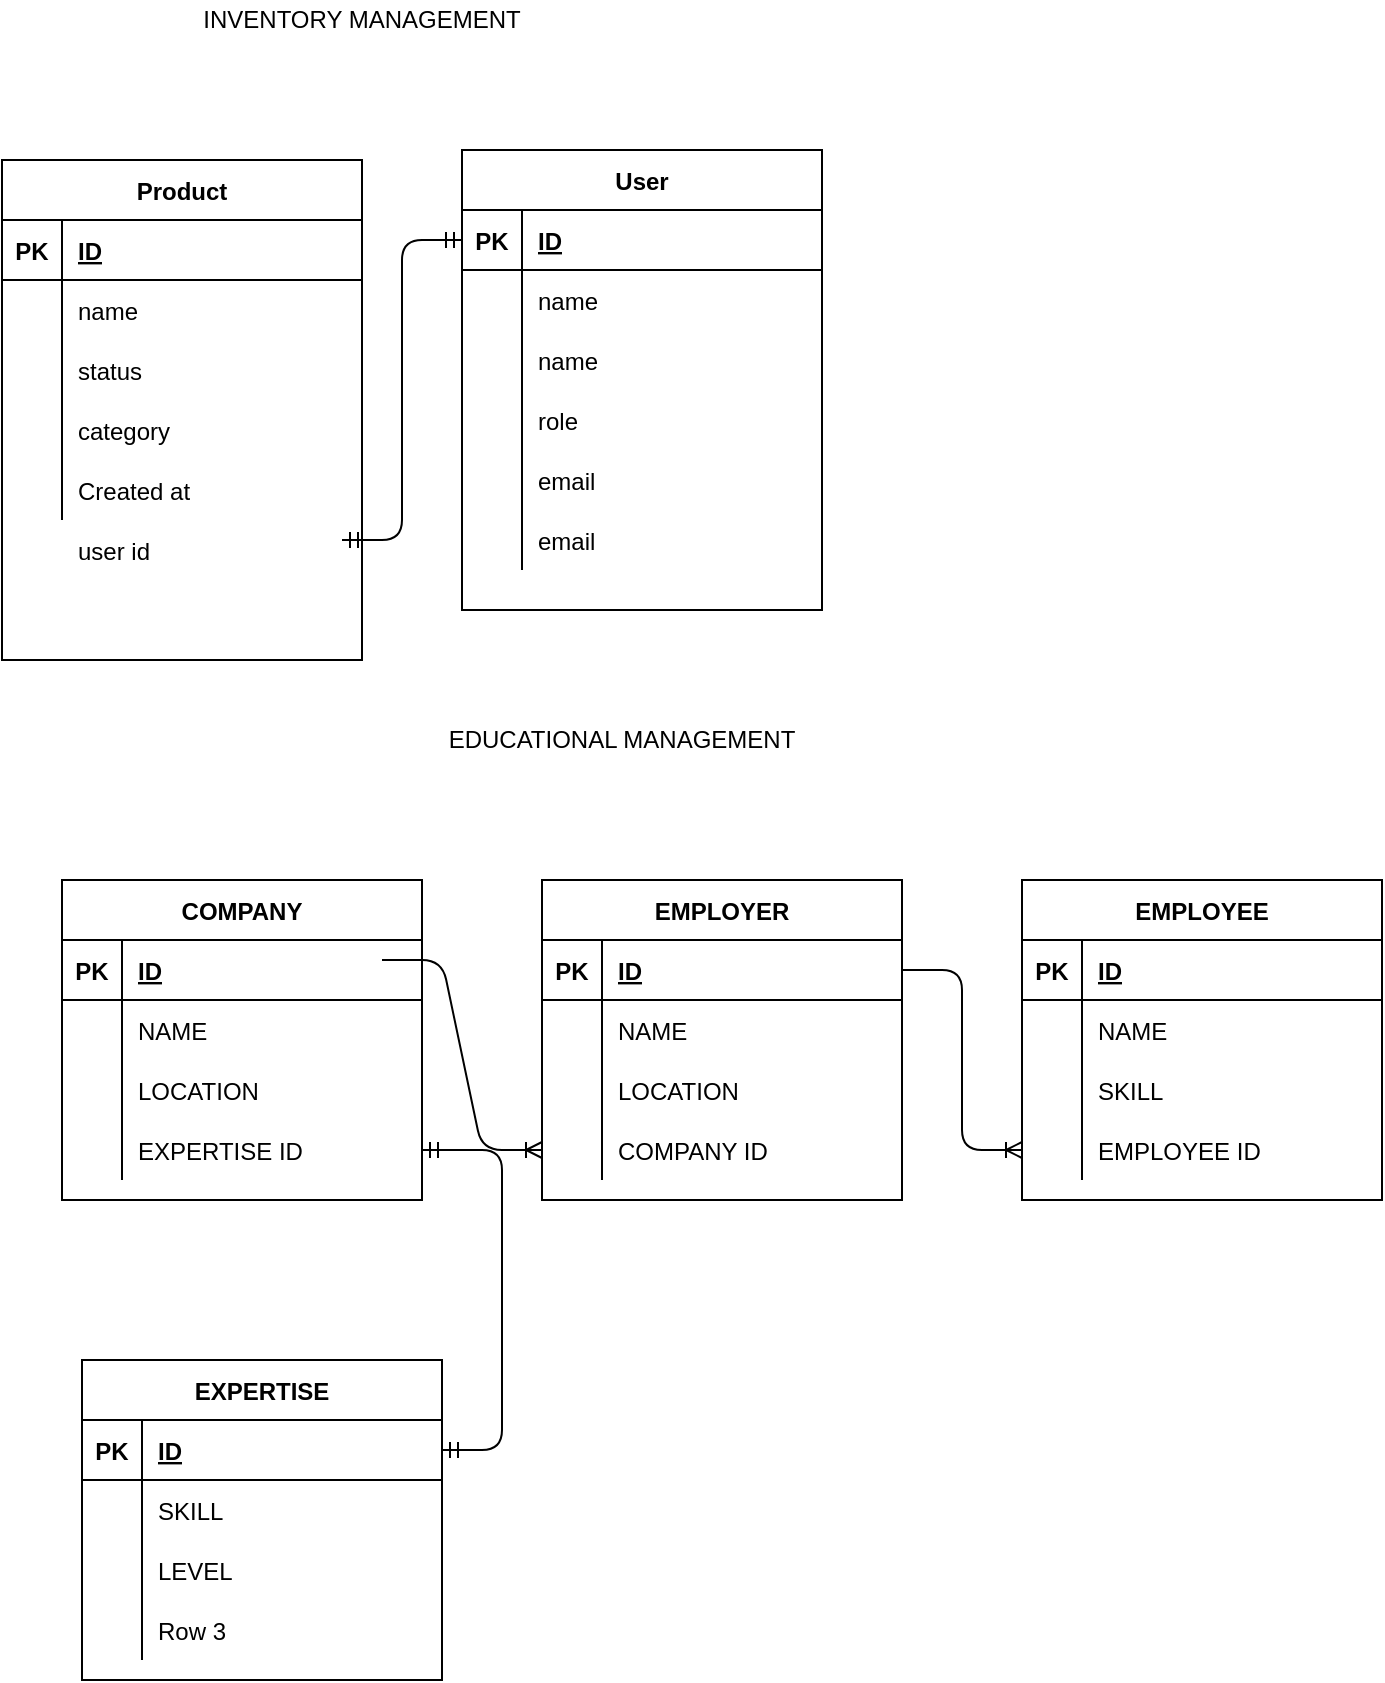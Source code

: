<mxfile version="14.3.1" type="github">
  <diagram id="f4mqu6-V3XyYzqycTdS4" name="Page-1">
    <mxGraphModel dx="1370" dy="689" grid="1" gridSize="10" guides="1" tooltips="1" connect="1" arrows="1" fold="1" page="1" pageScale="1" pageWidth="850" pageHeight="1100" math="0" shadow="0">
      <root>
        <mxCell id="0" />
        <mxCell id="1" parent="0" />
        <mxCell id="JzZy2sVnUsCoFbgs7bft-1" value="Product" style="shape=table;startSize=30;container=1;collapsible=1;childLayout=tableLayout;fixedRows=1;rowLines=0;fontStyle=1;align=center;resizeLast=1;" parent="1" vertex="1">
          <mxGeometry x="40" y="180" width="180" height="250" as="geometry" />
        </mxCell>
        <mxCell id="JzZy2sVnUsCoFbgs7bft-2" value="" style="shape=partialRectangle;collapsible=0;dropTarget=0;pointerEvents=0;fillColor=none;top=0;left=0;bottom=1;right=0;points=[[0,0.5],[1,0.5]];portConstraint=eastwest;" parent="JzZy2sVnUsCoFbgs7bft-1" vertex="1">
          <mxGeometry y="30" width="180" height="30" as="geometry" />
        </mxCell>
        <mxCell id="JzZy2sVnUsCoFbgs7bft-3" value="PK" style="shape=partialRectangle;connectable=0;fillColor=none;top=0;left=0;bottom=0;right=0;fontStyle=1;overflow=hidden;" parent="JzZy2sVnUsCoFbgs7bft-2" vertex="1">
          <mxGeometry width="30" height="30" as="geometry" />
        </mxCell>
        <mxCell id="JzZy2sVnUsCoFbgs7bft-4" value="ID" style="shape=partialRectangle;connectable=0;fillColor=none;top=0;left=0;bottom=0;right=0;align=left;spacingLeft=6;fontStyle=5;overflow=hidden;" parent="JzZy2sVnUsCoFbgs7bft-2" vertex="1">
          <mxGeometry x="30" width="150" height="30" as="geometry" />
        </mxCell>
        <mxCell id="JzZy2sVnUsCoFbgs7bft-5" value="" style="shape=partialRectangle;collapsible=0;dropTarget=0;pointerEvents=0;fillColor=none;top=0;left=0;bottom=0;right=0;points=[[0,0.5],[1,0.5]];portConstraint=eastwest;" parent="JzZy2sVnUsCoFbgs7bft-1" vertex="1">
          <mxGeometry y="60" width="180" height="30" as="geometry" />
        </mxCell>
        <mxCell id="JzZy2sVnUsCoFbgs7bft-6" value="" style="shape=partialRectangle;connectable=0;fillColor=none;top=0;left=0;bottom=0;right=0;editable=1;overflow=hidden;" parent="JzZy2sVnUsCoFbgs7bft-5" vertex="1">
          <mxGeometry width="30" height="30" as="geometry" />
        </mxCell>
        <mxCell id="JzZy2sVnUsCoFbgs7bft-7" value="name" style="shape=partialRectangle;connectable=0;fillColor=none;top=0;left=0;bottom=0;right=0;align=left;spacingLeft=6;overflow=hidden;" parent="JzZy2sVnUsCoFbgs7bft-5" vertex="1">
          <mxGeometry x="30" width="150" height="30" as="geometry" />
        </mxCell>
        <mxCell id="JzZy2sVnUsCoFbgs7bft-8" value="" style="shape=partialRectangle;collapsible=0;dropTarget=0;pointerEvents=0;fillColor=none;top=0;left=0;bottom=0;right=0;points=[[0,0.5],[1,0.5]];portConstraint=eastwest;" parent="JzZy2sVnUsCoFbgs7bft-1" vertex="1">
          <mxGeometry y="90" width="180" height="30" as="geometry" />
        </mxCell>
        <mxCell id="JzZy2sVnUsCoFbgs7bft-9" value="" style="shape=partialRectangle;connectable=0;fillColor=none;top=0;left=0;bottom=0;right=0;editable=1;overflow=hidden;" parent="JzZy2sVnUsCoFbgs7bft-8" vertex="1">
          <mxGeometry width="30" height="30" as="geometry" />
        </mxCell>
        <mxCell id="JzZy2sVnUsCoFbgs7bft-10" value="status" style="shape=partialRectangle;connectable=0;fillColor=none;top=0;left=0;bottom=0;right=0;align=left;spacingLeft=6;overflow=hidden;" parent="JzZy2sVnUsCoFbgs7bft-8" vertex="1">
          <mxGeometry x="30" width="150" height="30" as="geometry" />
        </mxCell>
        <mxCell id="JzZy2sVnUsCoFbgs7bft-11" value="" style="shape=partialRectangle;collapsible=0;dropTarget=0;pointerEvents=0;fillColor=none;top=0;left=0;bottom=0;right=0;points=[[0,0.5],[1,0.5]];portConstraint=eastwest;" parent="JzZy2sVnUsCoFbgs7bft-1" vertex="1">
          <mxGeometry y="120" width="180" height="30" as="geometry" />
        </mxCell>
        <mxCell id="JzZy2sVnUsCoFbgs7bft-12" value="" style="shape=partialRectangle;connectable=0;fillColor=none;top=0;left=0;bottom=0;right=0;editable=1;overflow=hidden;" parent="JzZy2sVnUsCoFbgs7bft-11" vertex="1">
          <mxGeometry width="30" height="30" as="geometry" />
        </mxCell>
        <mxCell id="JzZy2sVnUsCoFbgs7bft-13" value="category" style="shape=partialRectangle;connectable=0;fillColor=none;top=0;left=0;bottom=0;right=0;align=left;spacingLeft=6;overflow=hidden;" parent="JzZy2sVnUsCoFbgs7bft-11" vertex="1">
          <mxGeometry x="30" width="150" height="30" as="geometry" />
        </mxCell>
        <mxCell id="_-CQx_Aw1NwyNzAsgJNJ-6" value="" style="shape=partialRectangle;collapsible=0;dropTarget=0;pointerEvents=0;fillColor=none;top=0;left=0;bottom=0;right=0;points=[[0,0.5],[1,0.5]];portConstraint=eastwest;" vertex="1" parent="JzZy2sVnUsCoFbgs7bft-1">
          <mxGeometry y="150" width="180" height="30" as="geometry" />
        </mxCell>
        <mxCell id="_-CQx_Aw1NwyNzAsgJNJ-7" value="" style="shape=partialRectangle;connectable=0;fillColor=none;top=0;left=0;bottom=0;right=0;editable=1;overflow=hidden;" vertex="1" parent="_-CQx_Aw1NwyNzAsgJNJ-6">
          <mxGeometry width="30" height="30" as="geometry" />
        </mxCell>
        <mxCell id="_-CQx_Aw1NwyNzAsgJNJ-8" value="Created at" style="shape=partialRectangle;connectable=0;fillColor=none;top=0;left=0;bottom=0;right=0;align=left;spacingLeft=6;overflow=hidden;" vertex="1" parent="_-CQx_Aw1NwyNzAsgJNJ-6">
          <mxGeometry x="30" width="150" height="30" as="geometry" />
        </mxCell>
        <mxCell id="JzZy2sVnUsCoFbgs7bft-15" value="user id " style="shape=partialRectangle;connectable=0;fillColor=none;top=0;left=0;bottom=0;right=0;align=left;spacingLeft=6;overflow=hidden;" parent="1" vertex="1">
          <mxGeometry x="70" y="360" width="150" height="30" as="geometry" />
        </mxCell>
        <mxCell id="JzZy2sVnUsCoFbgs7bft-16" value="User" style="shape=table;startSize=30;container=1;collapsible=1;childLayout=tableLayout;fixedRows=1;rowLines=0;fontStyle=1;align=center;resizeLast=1;" parent="1" vertex="1">
          <mxGeometry x="270" y="175" width="180" height="230" as="geometry" />
        </mxCell>
        <mxCell id="JzZy2sVnUsCoFbgs7bft-17" value="" style="shape=partialRectangle;collapsible=0;dropTarget=0;pointerEvents=0;fillColor=none;top=0;left=0;bottom=1;right=0;points=[[0,0.5],[1,0.5]];portConstraint=eastwest;" parent="JzZy2sVnUsCoFbgs7bft-16" vertex="1">
          <mxGeometry y="30" width="180" height="30" as="geometry" />
        </mxCell>
        <mxCell id="JzZy2sVnUsCoFbgs7bft-18" value="PK" style="shape=partialRectangle;connectable=0;fillColor=none;top=0;left=0;bottom=0;right=0;fontStyle=1;overflow=hidden;" parent="JzZy2sVnUsCoFbgs7bft-17" vertex="1">
          <mxGeometry width="30" height="30" as="geometry" />
        </mxCell>
        <mxCell id="JzZy2sVnUsCoFbgs7bft-19" value="ID" style="shape=partialRectangle;connectable=0;fillColor=none;top=0;left=0;bottom=0;right=0;align=left;spacingLeft=6;fontStyle=5;overflow=hidden;" parent="JzZy2sVnUsCoFbgs7bft-17" vertex="1">
          <mxGeometry x="30" width="150" height="30" as="geometry" />
        </mxCell>
        <mxCell id="_-CQx_Aw1NwyNzAsgJNJ-2" value="" style="shape=partialRectangle;collapsible=0;dropTarget=0;pointerEvents=0;fillColor=none;top=0;left=0;bottom=0;right=0;points=[[0,0.5],[1,0.5]];portConstraint=eastwest;" vertex="1" parent="JzZy2sVnUsCoFbgs7bft-16">
          <mxGeometry y="60" width="180" height="30" as="geometry" />
        </mxCell>
        <mxCell id="_-CQx_Aw1NwyNzAsgJNJ-3" value="" style="shape=partialRectangle;connectable=0;fillColor=none;top=0;left=0;bottom=0;right=0;editable=1;overflow=hidden;" vertex="1" parent="_-CQx_Aw1NwyNzAsgJNJ-2">
          <mxGeometry width="30" height="30" as="geometry" />
        </mxCell>
        <mxCell id="_-CQx_Aw1NwyNzAsgJNJ-4" value="name" style="shape=partialRectangle;connectable=0;fillColor=none;top=0;left=0;bottom=0;right=0;align=left;spacingLeft=6;overflow=hidden;" vertex="1" parent="_-CQx_Aw1NwyNzAsgJNJ-2">
          <mxGeometry x="30" width="150" height="30" as="geometry" />
        </mxCell>
        <mxCell id="JzZy2sVnUsCoFbgs7bft-20" value="" style="shape=partialRectangle;collapsible=0;dropTarget=0;pointerEvents=0;fillColor=none;top=0;left=0;bottom=0;right=0;points=[[0,0.5],[1,0.5]];portConstraint=eastwest;" parent="JzZy2sVnUsCoFbgs7bft-16" vertex="1">
          <mxGeometry y="90" width="180" height="30" as="geometry" />
        </mxCell>
        <mxCell id="JzZy2sVnUsCoFbgs7bft-21" value="" style="shape=partialRectangle;connectable=0;fillColor=none;top=0;left=0;bottom=0;right=0;editable=1;overflow=hidden;" parent="JzZy2sVnUsCoFbgs7bft-20" vertex="1">
          <mxGeometry width="30" height="30" as="geometry" />
        </mxCell>
        <mxCell id="JzZy2sVnUsCoFbgs7bft-22" value="name" style="shape=partialRectangle;connectable=0;fillColor=none;top=0;left=0;bottom=0;right=0;align=left;spacingLeft=6;overflow=hidden;" parent="JzZy2sVnUsCoFbgs7bft-20" vertex="1">
          <mxGeometry x="30" width="150" height="30" as="geometry" />
        </mxCell>
        <mxCell id="JzZy2sVnUsCoFbgs7bft-23" value="" style="shape=partialRectangle;collapsible=0;dropTarget=0;pointerEvents=0;fillColor=none;top=0;left=0;bottom=0;right=0;points=[[0,0.5],[1,0.5]];portConstraint=eastwest;" parent="JzZy2sVnUsCoFbgs7bft-16" vertex="1">
          <mxGeometry y="120" width="180" height="30" as="geometry" />
        </mxCell>
        <mxCell id="JzZy2sVnUsCoFbgs7bft-24" value="" style="shape=partialRectangle;connectable=0;fillColor=none;top=0;left=0;bottom=0;right=0;editable=1;overflow=hidden;" parent="JzZy2sVnUsCoFbgs7bft-23" vertex="1">
          <mxGeometry width="30" height="30" as="geometry" />
        </mxCell>
        <mxCell id="JzZy2sVnUsCoFbgs7bft-25" value="role" style="shape=partialRectangle;connectable=0;fillColor=none;top=0;left=0;bottom=0;right=0;align=left;spacingLeft=6;overflow=hidden;" parent="JzZy2sVnUsCoFbgs7bft-23" vertex="1">
          <mxGeometry x="30" width="150" height="30" as="geometry" />
        </mxCell>
        <mxCell id="JzZy2sVnUsCoFbgs7bft-26" value="" style="shape=partialRectangle;collapsible=0;dropTarget=0;pointerEvents=0;fillColor=none;top=0;left=0;bottom=0;right=0;points=[[0,0.5],[1,0.5]];portConstraint=eastwest;" parent="JzZy2sVnUsCoFbgs7bft-16" vertex="1">
          <mxGeometry y="150" width="180" height="30" as="geometry" />
        </mxCell>
        <mxCell id="JzZy2sVnUsCoFbgs7bft-27" value="" style="shape=partialRectangle;connectable=0;fillColor=none;top=0;left=0;bottom=0;right=0;editable=1;overflow=hidden;" parent="JzZy2sVnUsCoFbgs7bft-26" vertex="1">
          <mxGeometry width="30" height="30" as="geometry" />
        </mxCell>
        <mxCell id="JzZy2sVnUsCoFbgs7bft-28" value="email" style="shape=partialRectangle;connectable=0;fillColor=none;top=0;left=0;bottom=0;right=0;align=left;spacingLeft=6;overflow=hidden;" parent="JzZy2sVnUsCoFbgs7bft-26" vertex="1">
          <mxGeometry x="30" width="150" height="30" as="geometry" />
        </mxCell>
        <mxCell id="JzZy2sVnUsCoFbgs7bft-29" value="" style="shape=partialRectangle;collapsible=0;dropTarget=0;pointerEvents=0;fillColor=none;top=0;left=0;bottom=0;right=0;points=[[0,0.5],[1,0.5]];portConstraint=eastwest;" parent="JzZy2sVnUsCoFbgs7bft-16" vertex="1">
          <mxGeometry y="180" width="180" height="30" as="geometry" />
        </mxCell>
        <mxCell id="JzZy2sVnUsCoFbgs7bft-30" value="" style="shape=partialRectangle;connectable=0;fillColor=none;top=0;left=0;bottom=0;right=0;editable=1;overflow=hidden;" parent="JzZy2sVnUsCoFbgs7bft-29" vertex="1">
          <mxGeometry width="30" height="30" as="geometry" />
        </mxCell>
        <mxCell id="JzZy2sVnUsCoFbgs7bft-31" value="email" style="shape=partialRectangle;connectable=0;fillColor=none;top=0;left=0;bottom=0;right=0;align=left;spacingLeft=6;overflow=hidden;" parent="JzZy2sVnUsCoFbgs7bft-29" vertex="1">
          <mxGeometry x="30" width="150" height="30" as="geometry" />
        </mxCell>
        <mxCell id="_-CQx_Aw1NwyNzAsgJNJ-1" value="INVENTORY MANAGEMENT" style="text;html=1;strokeColor=none;fillColor=none;align=center;verticalAlign=middle;whiteSpace=wrap;rounded=0;" vertex="1" parent="1">
          <mxGeometry x="130" y="100" width="180" height="20" as="geometry" />
        </mxCell>
        <mxCell id="_-CQx_Aw1NwyNzAsgJNJ-5" value="" style="edgeStyle=entityRelationEdgeStyle;fontSize=12;html=1;endArrow=ERmandOne;startArrow=ERmandOne;" edge="1" parent="1" target="JzZy2sVnUsCoFbgs7bft-17">
          <mxGeometry width="100" height="100" relative="1" as="geometry">
            <mxPoint x="210" y="370" as="sourcePoint" />
            <mxPoint x="290" y="180" as="targetPoint" />
          </mxGeometry>
        </mxCell>
        <mxCell id="_-CQx_Aw1NwyNzAsgJNJ-9" value="EDUCATIONAL MANAGEMENT" style="text;html=1;strokeColor=none;fillColor=none;align=center;verticalAlign=middle;whiteSpace=wrap;rounded=0;" vertex="1" parent="1">
          <mxGeometry x="260" y="460" width="180" height="20" as="geometry" />
        </mxCell>
        <mxCell id="_-CQx_Aw1NwyNzAsgJNJ-10" value="COMPANY" style="shape=table;startSize=30;container=1;collapsible=1;childLayout=tableLayout;fixedRows=1;rowLines=0;fontStyle=1;align=center;resizeLast=1;" vertex="1" parent="1">
          <mxGeometry x="70" y="540" width="180" height="160" as="geometry" />
        </mxCell>
        <mxCell id="_-CQx_Aw1NwyNzAsgJNJ-11" value="" style="shape=partialRectangle;collapsible=0;dropTarget=0;pointerEvents=0;fillColor=none;top=0;left=0;bottom=1;right=0;points=[[0,0.5],[1,0.5]];portConstraint=eastwest;" vertex="1" parent="_-CQx_Aw1NwyNzAsgJNJ-10">
          <mxGeometry y="30" width="180" height="30" as="geometry" />
        </mxCell>
        <mxCell id="_-CQx_Aw1NwyNzAsgJNJ-12" value="PK" style="shape=partialRectangle;connectable=0;fillColor=none;top=0;left=0;bottom=0;right=0;fontStyle=1;overflow=hidden;" vertex="1" parent="_-CQx_Aw1NwyNzAsgJNJ-11">
          <mxGeometry width="30" height="30" as="geometry" />
        </mxCell>
        <mxCell id="_-CQx_Aw1NwyNzAsgJNJ-13" value="ID" style="shape=partialRectangle;connectable=0;fillColor=none;top=0;left=0;bottom=0;right=0;align=left;spacingLeft=6;fontStyle=5;overflow=hidden;" vertex="1" parent="_-CQx_Aw1NwyNzAsgJNJ-11">
          <mxGeometry x="30" width="150" height="30" as="geometry" />
        </mxCell>
        <mxCell id="_-CQx_Aw1NwyNzAsgJNJ-14" value="" style="shape=partialRectangle;collapsible=0;dropTarget=0;pointerEvents=0;fillColor=none;top=0;left=0;bottom=0;right=0;points=[[0,0.5],[1,0.5]];portConstraint=eastwest;" vertex="1" parent="_-CQx_Aw1NwyNzAsgJNJ-10">
          <mxGeometry y="60" width="180" height="30" as="geometry" />
        </mxCell>
        <mxCell id="_-CQx_Aw1NwyNzAsgJNJ-15" value="" style="shape=partialRectangle;connectable=0;fillColor=none;top=0;left=0;bottom=0;right=0;editable=1;overflow=hidden;" vertex="1" parent="_-CQx_Aw1NwyNzAsgJNJ-14">
          <mxGeometry width="30" height="30" as="geometry" />
        </mxCell>
        <mxCell id="_-CQx_Aw1NwyNzAsgJNJ-16" value="NAME" style="shape=partialRectangle;connectable=0;fillColor=none;top=0;left=0;bottom=0;right=0;align=left;spacingLeft=6;overflow=hidden;" vertex="1" parent="_-CQx_Aw1NwyNzAsgJNJ-14">
          <mxGeometry x="30" width="150" height="30" as="geometry" />
        </mxCell>
        <mxCell id="_-CQx_Aw1NwyNzAsgJNJ-17" value="" style="shape=partialRectangle;collapsible=0;dropTarget=0;pointerEvents=0;fillColor=none;top=0;left=0;bottom=0;right=0;points=[[0,0.5],[1,0.5]];portConstraint=eastwest;" vertex="1" parent="_-CQx_Aw1NwyNzAsgJNJ-10">
          <mxGeometry y="90" width="180" height="30" as="geometry" />
        </mxCell>
        <mxCell id="_-CQx_Aw1NwyNzAsgJNJ-18" value="" style="shape=partialRectangle;connectable=0;fillColor=none;top=0;left=0;bottom=0;right=0;editable=1;overflow=hidden;" vertex="1" parent="_-CQx_Aw1NwyNzAsgJNJ-17">
          <mxGeometry width="30" height="30" as="geometry" />
        </mxCell>
        <mxCell id="_-CQx_Aw1NwyNzAsgJNJ-19" value="LOCATION" style="shape=partialRectangle;connectable=0;fillColor=none;top=0;left=0;bottom=0;right=0;align=left;spacingLeft=6;overflow=hidden;" vertex="1" parent="_-CQx_Aw1NwyNzAsgJNJ-17">
          <mxGeometry x="30" width="150" height="30" as="geometry" />
        </mxCell>
        <mxCell id="_-CQx_Aw1NwyNzAsgJNJ-20" value="" style="shape=partialRectangle;collapsible=0;dropTarget=0;pointerEvents=0;fillColor=none;top=0;left=0;bottom=0;right=0;points=[[0,0.5],[1,0.5]];portConstraint=eastwest;" vertex="1" parent="_-CQx_Aw1NwyNzAsgJNJ-10">
          <mxGeometry y="120" width="180" height="30" as="geometry" />
        </mxCell>
        <mxCell id="_-CQx_Aw1NwyNzAsgJNJ-21" value="" style="shape=partialRectangle;connectable=0;fillColor=none;top=0;left=0;bottom=0;right=0;editable=1;overflow=hidden;" vertex="1" parent="_-CQx_Aw1NwyNzAsgJNJ-20">
          <mxGeometry width="30" height="30" as="geometry" />
        </mxCell>
        <mxCell id="_-CQx_Aw1NwyNzAsgJNJ-22" value="EXPERTISE ID" style="shape=partialRectangle;connectable=0;fillColor=none;top=0;left=0;bottom=0;right=0;align=left;spacingLeft=6;overflow=hidden;" vertex="1" parent="_-CQx_Aw1NwyNzAsgJNJ-20">
          <mxGeometry x="30" width="150" height="30" as="geometry" />
        </mxCell>
        <mxCell id="_-CQx_Aw1NwyNzAsgJNJ-23" value="EMPLOYER" style="shape=table;startSize=30;container=1;collapsible=1;childLayout=tableLayout;fixedRows=1;rowLines=0;fontStyle=1;align=center;resizeLast=1;" vertex="1" parent="1">
          <mxGeometry x="310" y="540" width="180" height="160" as="geometry" />
        </mxCell>
        <mxCell id="_-CQx_Aw1NwyNzAsgJNJ-24" value="" style="shape=partialRectangle;collapsible=0;dropTarget=0;pointerEvents=0;fillColor=none;top=0;left=0;bottom=1;right=0;points=[[0,0.5],[1,0.5]];portConstraint=eastwest;" vertex="1" parent="_-CQx_Aw1NwyNzAsgJNJ-23">
          <mxGeometry y="30" width="180" height="30" as="geometry" />
        </mxCell>
        <mxCell id="_-CQx_Aw1NwyNzAsgJNJ-25" value="PK" style="shape=partialRectangle;connectable=0;fillColor=none;top=0;left=0;bottom=0;right=0;fontStyle=1;overflow=hidden;" vertex="1" parent="_-CQx_Aw1NwyNzAsgJNJ-24">
          <mxGeometry width="30" height="30" as="geometry" />
        </mxCell>
        <mxCell id="_-CQx_Aw1NwyNzAsgJNJ-26" value="ID" style="shape=partialRectangle;connectable=0;fillColor=none;top=0;left=0;bottom=0;right=0;align=left;spacingLeft=6;fontStyle=5;overflow=hidden;" vertex="1" parent="_-CQx_Aw1NwyNzAsgJNJ-24">
          <mxGeometry x="30" width="150" height="30" as="geometry" />
        </mxCell>
        <mxCell id="_-CQx_Aw1NwyNzAsgJNJ-27" value="" style="shape=partialRectangle;collapsible=0;dropTarget=0;pointerEvents=0;fillColor=none;top=0;left=0;bottom=0;right=0;points=[[0,0.5],[1,0.5]];portConstraint=eastwest;" vertex="1" parent="_-CQx_Aw1NwyNzAsgJNJ-23">
          <mxGeometry y="60" width="180" height="30" as="geometry" />
        </mxCell>
        <mxCell id="_-CQx_Aw1NwyNzAsgJNJ-28" value="" style="shape=partialRectangle;connectable=0;fillColor=none;top=0;left=0;bottom=0;right=0;editable=1;overflow=hidden;" vertex="1" parent="_-CQx_Aw1NwyNzAsgJNJ-27">
          <mxGeometry width="30" height="30" as="geometry" />
        </mxCell>
        <mxCell id="_-CQx_Aw1NwyNzAsgJNJ-29" value="NAME" style="shape=partialRectangle;connectable=0;fillColor=none;top=0;left=0;bottom=0;right=0;align=left;spacingLeft=6;overflow=hidden;" vertex="1" parent="_-CQx_Aw1NwyNzAsgJNJ-27">
          <mxGeometry x="30" width="150" height="30" as="geometry" />
        </mxCell>
        <mxCell id="_-CQx_Aw1NwyNzAsgJNJ-30" value="" style="shape=partialRectangle;collapsible=0;dropTarget=0;pointerEvents=0;fillColor=none;top=0;left=0;bottom=0;right=0;points=[[0,0.5],[1,0.5]];portConstraint=eastwest;" vertex="1" parent="_-CQx_Aw1NwyNzAsgJNJ-23">
          <mxGeometry y="90" width="180" height="30" as="geometry" />
        </mxCell>
        <mxCell id="_-CQx_Aw1NwyNzAsgJNJ-31" value="" style="shape=partialRectangle;connectable=0;fillColor=none;top=0;left=0;bottom=0;right=0;editable=1;overflow=hidden;" vertex="1" parent="_-CQx_Aw1NwyNzAsgJNJ-30">
          <mxGeometry width="30" height="30" as="geometry" />
        </mxCell>
        <mxCell id="_-CQx_Aw1NwyNzAsgJNJ-32" value="LOCATION" style="shape=partialRectangle;connectable=0;fillColor=none;top=0;left=0;bottom=0;right=0;align=left;spacingLeft=6;overflow=hidden;" vertex="1" parent="_-CQx_Aw1NwyNzAsgJNJ-30">
          <mxGeometry x="30" width="150" height="30" as="geometry" />
        </mxCell>
        <mxCell id="_-CQx_Aw1NwyNzAsgJNJ-33" value="" style="shape=partialRectangle;collapsible=0;dropTarget=0;pointerEvents=0;fillColor=none;top=0;left=0;bottom=0;right=0;points=[[0,0.5],[1,0.5]];portConstraint=eastwest;" vertex="1" parent="_-CQx_Aw1NwyNzAsgJNJ-23">
          <mxGeometry y="120" width="180" height="30" as="geometry" />
        </mxCell>
        <mxCell id="_-CQx_Aw1NwyNzAsgJNJ-34" value="" style="shape=partialRectangle;connectable=0;fillColor=none;top=0;left=0;bottom=0;right=0;editable=1;overflow=hidden;" vertex="1" parent="_-CQx_Aw1NwyNzAsgJNJ-33">
          <mxGeometry width="30" height="30" as="geometry" />
        </mxCell>
        <mxCell id="_-CQx_Aw1NwyNzAsgJNJ-35" value="COMPANY ID" style="shape=partialRectangle;connectable=0;fillColor=none;top=0;left=0;bottom=0;right=0;align=left;spacingLeft=6;overflow=hidden;" vertex="1" parent="_-CQx_Aw1NwyNzAsgJNJ-33">
          <mxGeometry x="30" width="150" height="30" as="geometry" />
        </mxCell>
        <mxCell id="_-CQx_Aw1NwyNzAsgJNJ-36" value="EMPLOYEE" style="shape=table;startSize=30;container=1;collapsible=1;childLayout=tableLayout;fixedRows=1;rowLines=0;fontStyle=1;align=center;resizeLast=1;" vertex="1" parent="1">
          <mxGeometry x="550" y="540" width="180" height="160" as="geometry" />
        </mxCell>
        <mxCell id="_-CQx_Aw1NwyNzAsgJNJ-37" value="" style="shape=partialRectangle;collapsible=0;dropTarget=0;pointerEvents=0;fillColor=none;top=0;left=0;bottom=1;right=0;points=[[0,0.5],[1,0.5]];portConstraint=eastwest;" vertex="1" parent="_-CQx_Aw1NwyNzAsgJNJ-36">
          <mxGeometry y="30" width="180" height="30" as="geometry" />
        </mxCell>
        <mxCell id="_-CQx_Aw1NwyNzAsgJNJ-38" value="PK" style="shape=partialRectangle;connectable=0;fillColor=none;top=0;left=0;bottom=0;right=0;fontStyle=1;overflow=hidden;" vertex="1" parent="_-CQx_Aw1NwyNzAsgJNJ-37">
          <mxGeometry width="30" height="30" as="geometry" />
        </mxCell>
        <mxCell id="_-CQx_Aw1NwyNzAsgJNJ-39" value="ID" style="shape=partialRectangle;connectable=0;fillColor=none;top=0;left=0;bottom=0;right=0;align=left;spacingLeft=6;fontStyle=5;overflow=hidden;" vertex="1" parent="_-CQx_Aw1NwyNzAsgJNJ-37">
          <mxGeometry x="30" width="150" height="30" as="geometry" />
        </mxCell>
        <mxCell id="_-CQx_Aw1NwyNzAsgJNJ-40" value="" style="shape=partialRectangle;collapsible=0;dropTarget=0;pointerEvents=0;fillColor=none;top=0;left=0;bottom=0;right=0;points=[[0,0.5],[1,0.5]];portConstraint=eastwest;" vertex="1" parent="_-CQx_Aw1NwyNzAsgJNJ-36">
          <mxGeometry y="60" width="180" height="30" as="geometry" />
        </mxCell>
        <mxCell id="_-CQx_Aw1NwyNzAsgJNJ-41" value="" style="shape=partialRectangle;connectable=0;fillColor=none;top=0;left=0;bottom=0;right=0;editable=1;overflow=hidden;" vertex="1" parent="_-CQx_Aw1NwyNzAsgJNJ-40">
          <mxGeometry width="30" height="30" as="geometry" />
        </mxCell>
        <mxCell id="_-CQx_Aw1NwyNzAsgJNJ-42" value="NAME" style="shape=partialRectangle;connectable=0;fillColor=none;top=0;left=0;bottom=0;right=0;align=left;spacingLeft=6;overflow=hidden;" vertex="1" parent="_-CQx_Aw1NwyNzAsgJNJ-40">
          <mxGeometry x="30" width="150" height="30" as="geometry" />
        </mxCell>
        <mxCell id="_-CQx_Aw1NwyNzAsgJNJ-43" value="" style="shape=partialRectangle;collapsible=0;dropTarget=0;pointerEvents=0;fillColor=none;top=0;left=0;bottom=0;right=0;points=[[0,0.5],[1,0.5]];portConstraint=eastwest;" vertex="1" parent="_-CQx_Aw1NwyNzAsgJNJ-36">
          <mxGeometry y="90" width="180" height="30" as="geometry" />
        </mxCell>
        <mxCell id="_-CQx_Aw1NwyNzAsgJNJ-44" value="" style="shape=partialRectangle;connectable=0;fillColor=none;top=0;left=0;bottom=0;right=0;editable=1;overflow=hidden;" vertex="1" parent="_-CQx_Aw1NwyNzAsgJNJ-43">
          <mxGeometry width="30" height="30" as="geometry" />
        </mxCell>
        <mxCell id="_-CQx_Aw1NwyNzAsgJNJ-45" value="SKILL" style="shape=partialRectangle;connectable=0;fillColor=none;top=0;left=0;bottom=0;right=0;align=left;spacingLeft=6;overflow=hidden;" vertex="1" parent="_-CQx_Aw1NwyNzAsgJNJ-43">
          <mxGeometry x="30" width="150" height="30" as="geometry" />
        </mxCell>
        <mxCell id="_-CQx_Aw1NwyNzAsgJNJ-46" value="" style="shape=partialRectangle;collapsible=0;dropTarget=0;pointerEvents=0;fillColor=none;top=0;left=0;bottom=0;right=0;points=[[0,0.5],[1,0.5]];portConstraint=eastwest;" vertex="1" parent="_-CQx_Aw1NwyNzAsgJNJ-36">
          <mxGeometry y="120" width="180" height="30" as="geometry" />
        </mxCell>
        <mxCell id="_-CQx_Aw1NwyNzAsgJNJ-47" value="" style="shape=partialRectangle;connectable=0;fillColor=none;top=0;left=0;bottom=0;right=0;editable=1;overflow=hidden;" vertex="1" parent="_-CQx_Aw1NwyNzAsgJNJ-46">
          <mxGeometry width="30" height="30" as="geometry" />
        </mxCell>
        <mxCell id="_-CQx_Aw1NwyNzAsgJNJ-48" value="EMPLOYEE ID" style="shape=partialRectangle;connectable=0;fillColor=none;top=0;left=0;bottom=0;right=0;align=left;spacingLeft=6;overflow=hidden;" vertex="1" parent="_-CQx_Aw1NwyNzAsgJNJ-46">
          <mxGeometry x="30" width="150" height="30" as="geometry" />
        </mxCell>
        <mxCell id="_-CQx_Aw1NwyNzAsgJNJ-49" value="EXPERTISE" style="shape=table;startSize=30;container=1;collapsible=1;childLayout=tableLayout;fixedRows=1;rowLines=0;fontStyle=1;align=center;resizeLast=1;" vertex="1" parent="1">
          <mxGeometry x="80" y="780" width="180" height="160" as="geometry" />
        </mxCell>
        <mxCell id="_-CQx_Aw1NwyNzAsgJNJ-50" value="" style="shape=partialRectangle;collapsible=0;dropTarget=0;pointerEvents=0;fillColor=none;top=0;left=0;bottom=1;right=0;points=[[0,0.5],[1,0.5]];portConstraint=eastwest;" vertex="1" parent="_-CQx_Aw1NwyNzAsgJNJ-49">
          <mxGeometry y="30" width="180" height="30" as="geometry" />
        </mxCell>
        <mxCell id="_-CQx_Aw1NwyNzAsgJNJ-51" value="PK" style="shape=partialRectangle;connectable=0;fillColor=none;top=0;left=0;bottom=0;right=0;fontStyle=1;overflow=hidden;" vertex="1" parent="_-CQx_Aw1NwyNzAsgJNJ-50">
          <mxGeometry width="30" height="30" as="geometry" />
        </mxCell>
        <mxCell id="_-CQx_Aw1NwyNzAsgJNJ-52" value="ID" style="shape=partialRectangle;connectable=0;fillColor=none;top=0;left=0;bottom=0;right=0;align=left;spacingLeft=6;fontStyle=5;overflow=hidden;" vertex="1" parent="_-CQx_Aw1NwyNzAsgJNJ-50">
          <mxGeometry x="30" width="150" height="30" as="geometry" />
        </mxCell>
        <mxCell id="_-CQx_Aw1NwyNzAsgJNJ-53" value="" style="shape=partialRectangle;collapsible=0;dropTarget=0;pointerEvents=0;fillColor=none;top=0;left=0;bottom=0;right=0;points=[[0,0.5],[1,0.5]];portConstraint=eastwest;" vertex="1" parent="_-CQx_Aw1NwyNzAsgJNJ-49">
          <mxGeometry y="60" width="180" height="30" as="geometry" />
        </mxCell>
        <mxCell id="_-CQx_Aw1NwyNzAsgJNJ-54" value="" style="shape=partialRectangle;connectable=0;fillColor=none;top=0;left=0;bottom=0;right=0;editable=1;overflow=hidden;" vertex="1" parent="_-CQx_Aw1NwyNzAsgJNJ-53">
          <mxGeometry width="30" height="30" as="geometry" />
        </mxCell>
        <mxCell id="_-CQx_Aw1NwyNzAsgJNJ-55" value="SKILL" style="shape=partialRectangle;connectable=0;fillColor=none;top=0;left=0;bottom=0;right=0;align=left;spacingLeft=6;overflow=hidden;" vertex="1" parent="_-CQx_Aw1NwyNzAsgJNJ-53">
          <mxGeometry x="30" width="150" height="30" as="geometry" />
        </mxCell>
        <mxCell id="_-CQx_Aw1NwyNzAsgJNJ-56" value="" style="shape=partialRectangle;collapsible=0;dropTarget=0;pointerEvents=0;fillColor=none;top=0;left=0;bottom=0;right=0;points=[[0,0.5],[1,0.5]];portConstraint=eastwest;" vertex="1" parent="_-CQx_Aw1NwyNzAsgJNJ-49">
          <mxGeometry y="90" width="180" height="30" as="geometry" />
        </mxCell>
        <mxCell id="_-CQx_Aw1NwyNzAsgJNJ-57" value="" style="shape=partialRectangle;connectable=0;fillColor=none;top=0;left=0;bottom=0;right=0;editable=1;overflow=hidden;" vertex="1" parent="_-CQx_Aw1NwyNzAsgJNJ-56">
          <mxGeometry width="30" height="30" as="geometry" />
        </mxCell>
        <mxCell id="_-CQx_Aw1NwyNzAsgJNJ-58" value="LEVEL" style="shape=partialRectangle;connectable=0;fillColor=none;top=0;left=0;bottom=0;right=0;align=left;spacingLeft=6;overflow=hidden;" vertex="1" parent="_-CQx_Aw1NwyNzAsgJNJ-56">
          <mxGeometry x="30" width="150" height="30" as="geometry" />
        </mxCell>
        <mxCell id="_-CQx_Aw1NwyNzAsgJNJ-59" value="" style="shape=partialRectangle;collapsible=0;dropTarget=0;pointerEvents=0;fillColor=none;top=0;left=0;bottom=0;right=0;points=[[0,0.5],[1,0.5]];portConstraint=eastwest;" vertex="1" parent="_-CQx_Aw1NwyNzAsgJNJ-49">
          <mxGeometry y="120" width="180" height="30" as="geometry" />
        </mxCell>
        <mxCell id="_-CQx_Aw1NwyNzAsgJNJ-60" value="" style="shape=partialRectangle;connectable=0;fillColor=none;top=0;left=0;bottom=0;right=0;editable=1;overflow=hidden;" vertex="1" parent="_-CQx_Aw1NwyNzAsgJNJ-59">
          <mxGeometry width="30" height="30" as="geometry" />
        </mxCell>
        <mxCell id="_-CQx_Aw1NwyNzAsgJNJ-61" value="Row 3" style="shape=partialRectangle;connectable=0;fillColor=none;top=0;left=0;bottom=0;right=0;align=left;spacingLeft=6;overflow=hidden;" vertex="1" parent="_-CQx_Aw1NwyNzAsgJNJ-59">
          <mxGeometry x="30" width="150" height="30" as="geometry" />
        </mxCell>
        <mxCell id="_-CQx_Aw1NwyNzAsgJNJ-66" value="" style="edgeStyle=entityRelationEdgeStyle;fontSize=12;html=1;endArrow=ERmandOne;startArrow=ERmandOne;exitX=1;exitY=0.5;exitDx=0;exitDy=0;" edge="1" parent="1" source="_-CQx_Aw1NwyNzAsgJNJ-20" target="_-CQx_Aw1NwyNzAsgJNJ-50">
          <mxGeometry width="100" height="100" relative="1" as="geometry">
            <mxPoint x="260" y="750" as="sourcePoint" />
            <mxPoint x="360" y="650" as="targetPoint" />
          </mxGeometry>
        </mxCell>
        <mxCell id="_-CQx_Aw1NwyNzAsgJNJ-67" value="" style="edgeStyle=entityRelationEdgeStyle;fontSize=12;html=1;endArrow=ERoneToMany;" edge="1" parent="1" target="_-CQx_Aw1NwyNzAsgJNJ-33">
          <mxGeometry width="100" height="100" relative="1" as="geometry">
            <mxPoint x="230" y="580" as="sourcePoint" />
            <mxPoint x="330" y="480" as="targetPoint" />
          </mxGeometry>
        </mxCell>
        <mxCell id="_-CQx_Aw1NwyNzAsgJNJ-68" value="" style="edgeStyle=entityRelationEdgeStyle;fontSize=12;html=1;endArrow=ERoneToMany;entryX=0;entryY=0.5;entryDx=0;entryDy=0;" edge="1" parent="1" source="_-CQx_Aw1NwyNzAsgJNJ-24" target="_-CQx_Aw1NwyNzAsgJNJ-46">
          <mxGeometry width="100" height="100" relative="1" as="geometry">
            <mxPoint x="450" y="840" as="sourcePoint" />
            <mxPoint x="550" y="740" as="targetPoint" />
          </mxGeometry>
        </mxCell>
      </root>
    </mxGraphModel>
  </diagram>
</mxfile>
